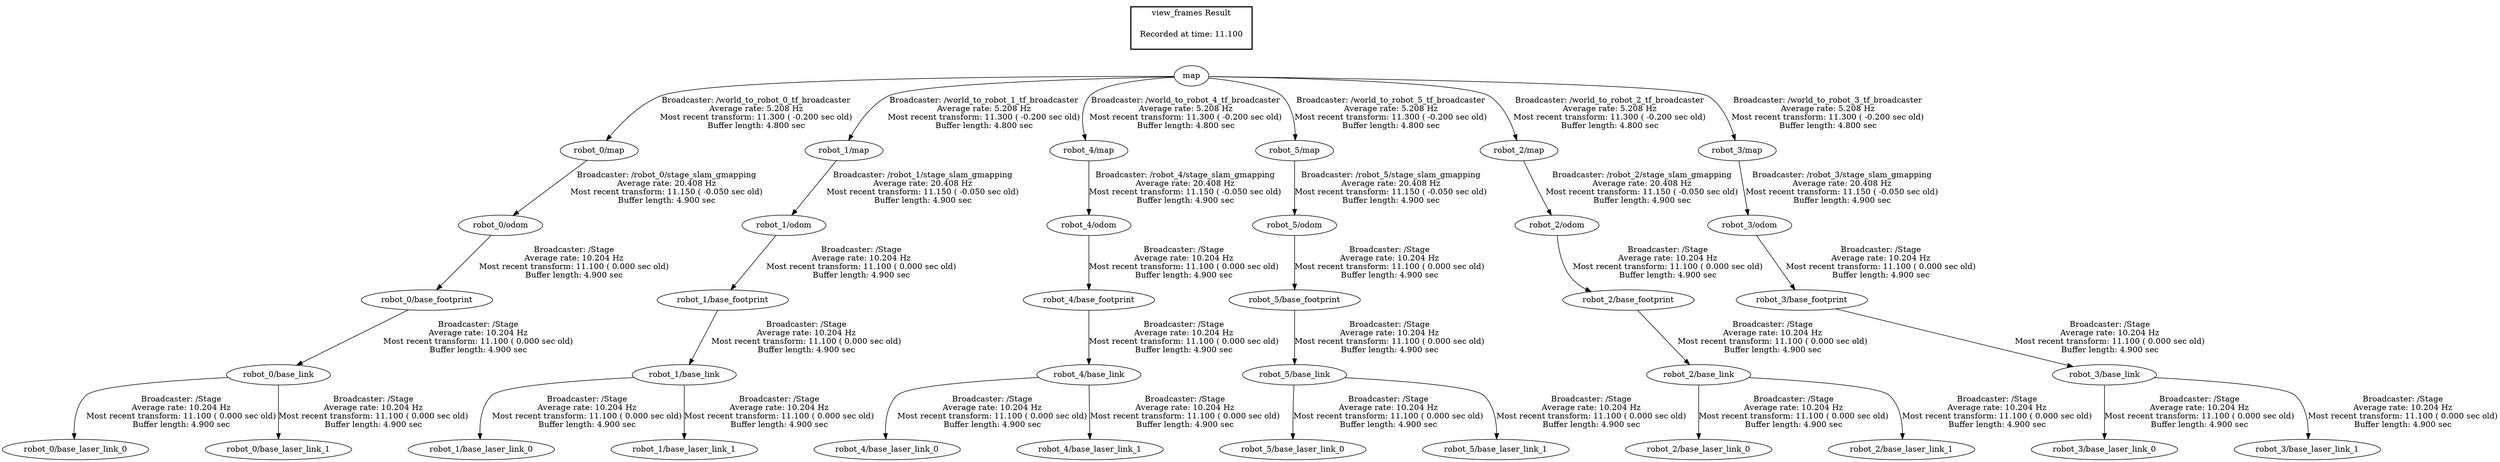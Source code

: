 digraph G {
"robot_0/base_link" -> "robot_0/base_laser_link_0"[label="Broadcaster: /Stage\nAverage rate: 10.204 Hz\nMost recent transform: 11.100 ( 0.000 sec old)\nBuffer length: 4.900 sec\n"];
"robot_0/base_footprint" -> "robot_0/base_link"[label="Broadcaster: /Stage\nAverage rate: 10.204 Hz\nMost recent transform: 11.100 ( 0.000 sec old)\nBuffer length: 4.900 sec\n"];
"robot_0/base_link" -> "robot_0/base_laser_link_1"[label="Broadcaster: /Stage\nAverage rate: 10.204 Hz\nMost recent transform: 11.100 ( 0.000 sec old)\nBuffer length: 4.900 sec\n"];
"robot_0/odom" -> "robot_0/base_footprint"[label="Broadcaster: /Stage\nAverage rate: 10.204 Hz\nMost recent transform: 11.100 ( 0.000 sec old)\nBuffer length: 4.900 sec\n"];
"robot_0/map" -> "robot_0/odom"[label="Broadcaster: /robot_0/stage_slam_gmapping\nAverage rate: 20.408 Hz\nMost recent transform: 11.150 ( -0.050 sec old)\nBuffer length: 4.900 sec\n"];
"robot_1/base_link" -> "robot_1/base_laser_link_0"[label="Broadcaster: /Stage\nAverage rate: 10.204 Hz\nMost recent transform: 11.100 ( 0.000 sec old)\nBuffer length: 4.900 sec\n"];
"robot_1/base_footprint" -> "robot_1/base_link"[label="Broadcaster: /Stage\nAverage rate: 10.204 Hz\nMost recent transform: 11.100 ( 0.000 sec old)\nBuffer length: 4.900 sec\n"];
"robot_1/base_link" -> "robot_1/base_laser_link_1"[label="Broadcaster: /Stage\nAverage rate: 10.204 Hz\nMost recent transform: 11.100 ( 0.000 sec old)\nBuffer length: 4.900 sec\n"];
"robot_1/odom" -> "robot_1/base_footprint"[label="Broadcaster: /Stage\nAverage rate: 10.204 Hz\nMost recent transform: 11.100 ( 0.000 sec old)\nBuffer length: 4.900 sec\n"];
"robot_1/map" -> "robot_1/odom"[label="Broadcaster: /robot_1/stage_slam_gmapping\nAverage rate: 20.408 Hz\nMost recent transform: 11.150 ( -0.050 sec old)\nBuffer length: 4.900 sec\n"];
"map" -> "robot_1/map"[label="Broadcaster: /world_to_robot_1_tf_broadcaster\nAverage rate: 5.208 Hz\nMost recent transform: 11.300 ( -0.200 sec old)\nBuffer length: 4.800 sec\n"];
"robot_4/map" -> "robot_4/odom"[label="Broadcaster: /robot_4/stage_slam_gmapping\nAverage rate: 20.408 Hz\nMost recent transform: 11.150 ( -0.050 sec old)\nBuffer length: 4.900 sec\n"];
"map" -> "robot_4/map"[label="Broadcaster: /world_to_robot_4_tf_broadcaster\nAverage rate: 5.208 Hz\nMost recent transform: 11.300 ( -0.200 sec old)\nBuffer length: 4.800 sec\n"];
"robot_5/map" -> "robot_5/odom"[label="Broadcaster: /robot_5/stage_slam_gmapping\nAverage rate: 20.408 Hz\nMost recent transform: 11.150 ( -0.050 sec old)\nBuffer length: 4.900 sec\n"];
"map" -> "robot_5/map"[label="Broadcaster: /world_to_robot_5_tf_broadcaster\nAverage rate: 5.208 Hz\nMost recent transform: 11.300 ( -0.200 sec old)\nBuffer length: 4.800 sec\n"];
"robot_2/map" -> "robot_2/odom"[label="Broadcaster: /robot_2/stage_slam_gmapping\nAverage rate: 20.408 Hz\nMost recent transform: 11.150 ( -0.050 sec old)\nBuffer length: 4.900 sec\n"];
"map" -> "robot_2/map"[label="Broadcaster: /world_to_robot_2_tf_broadcaster\nAverage rate: 5.208 Hz\nMost recent transform: 11.300 ( -0.200 sec old)\nBuffer length: 4.800 sec\n"];
"robot_3/map" -> "robot_3/odom"[label="Broadcaster: /robot_3/stage_slam_gmapping\nAverage rate: 20.408 Hz\nMost recent transform: 11.150 ( -0.050 sec old)\nBuffer length: 4.900 sec\n"];
"map" -> "robot_3/map"[label="Broadcaster: /world_to_robot_3_tf_broadcaster\nAverage rate: 5.208 Hz\nMost recent transform: 11.300 ( -0.200 sec old)\nBuffer length: 4.800 sec\n"];
"map" -> "robot_0/map"[label="Broadcaster: /world_to_robot_0_tf_broadcaster\nAverage rate: 5.208 Hz\nMost recent transform: 11.300 ( -0.200 sec old)\nBuffer length: 4.800 sec\n"];
"robot_2/base_link" -> "robot_2/base_laser_link_0"[label="Broadcaster: /Stage\nAverage rate: 10.204 Hz\nMost recent transform: 11.100 ( 0.000 sec old)\nBuffer length: 4.900 sec\n"];
"robot_2/base_footprint" -> "robot_2/base_link"[label="Broadcaster: /Stage\nAverage rate: 10.204 Hz\nMost recent transform: 11.100 ( 0.000 sec old)\nBuffer length: 4.900 sec\n"];
"robot_2/base_link" -> "robot_2/base_laser_link_1"[label="Broadcaster: /Stage\nAverage rate: 10.204 Hz\nMost recent transform: 11.100 ( 0.000 sec old)\nBuffer length: 4.900 sec\n"];
"robot_2/odom" -> "robot_2/base_footprint"[label="Broadcaster: /Stage\nAverage rate: 10.204 Hz\nMost recent transform: 11.100 ( 0.000 sec old)\nBuffer length: 4.900 sec\n"];
"robot_3/base_link" -> "robot_3/base_laser_link_0"[label="Broadcaster: /Stage\nAverage rate: 10.204 Hz\nMost recent transform: 11.100 ( 0.000 sec old)\nBuffer length: 4.900 sec\n"];
"robot_3/base_footprint" -> "robot_3/base_link"[label="Broadcaster: /Stage\nAverage rate: 10.204 Hz\nMost recent transform: 11.100 ( 0.000 sec old)\nBuffer length: 4.900 sec\n"];
"robot_3/base_link" -> "robot_3/base_laser_link_1"[label="Broadcaster: /Stage\nAverage rate: 10.204 Hz\nMost recent transform: 11.100 ( 0.000 sec old)\nBuffer length: 4.900 sec\n"];
"robot_3/odom" -> "robot_3/base_footprint"[label="Broadcaster: /Stage\nAverage rate: 10.204 Hz\nMost recent transform: 11.100 ( 0.000 sec old)\nBuffer length: 4.900 sec\n"];
"robot_4/base_link" -> "robot_4/base_laser_link_0"[label="Broadcaster: /Stage\nAverage rate: 10.204 Hz\nMost recent transform: 11.100 ( 0.000 sec old)\nBuffer length: 4.900 sec\n"];
"robot_4/base_footprint" -> "robot_4/base_link"[label="Broadcaster: /Stage\nAverage rate: 10.204 Hz\nMost recent transform: 11.100 ( 0.000 sec old)\nBuffer length: 4.900 sec\n"];
"robot_4/base_link" -> "robot_4/base_laser_link_1"[label="Broadcaster: /Stage\nAverage rate: 10.204 Hz\nMost recent transform: 11.100 ( 0.000 sec old)\nBuffer length: 4.900 sec\n"];
"robot_4/odom" -> "robot_4/base_footprint"[label="Broadcaster: /Stage\nAverage rate: 10.204 Hz\nMost recent transform: 11.100 ( 0.000 sec old)\nBuffer length: 4.900 sec\n"];
"robot_5/base_link" -> "robot_5/base_laser_link_0"[label="Broadcaster: /Stage\nAverage rate: 10.204 Hz\nMost recent transform: 11.100 ( 0.000 sec old)\nBuffer length: 4.900 sec\n"];
"robot_5/base_footprint" -> "robot_5/base_link"[label="Broadcaster: /Stage\nAverage rate: 10.204 Hz\nMost recent transform: 11.100 ( 0.000 sec old)\nBuffer length: 4.900 sec\n"];
"robot_5/base_link" -> "robot_5/base_laser_link_1"[label="Broadcaster: /Stage\nAverage rate: 10.204 Hz\nMost recent transform: 11.100 ( 0.000 sec old)\nBuffer length: 4.900 sec\n"];
"robot_5/odom" -> "robot_5/base_footprint"[label="Broadcaster: /Stage\nAverage rate: 10.204 Hz\nMost recent transform: 11.100 ( 0.000 sec old)\nBuffer length: 4.900 sec\n"];
edge [style=invis];
 subgraph cluster_legend { style=bold; color=black; label ="view_frames Result";
"Recorded at time: 11.100"[ shape=plaintext ] ;
 }->"map";
}